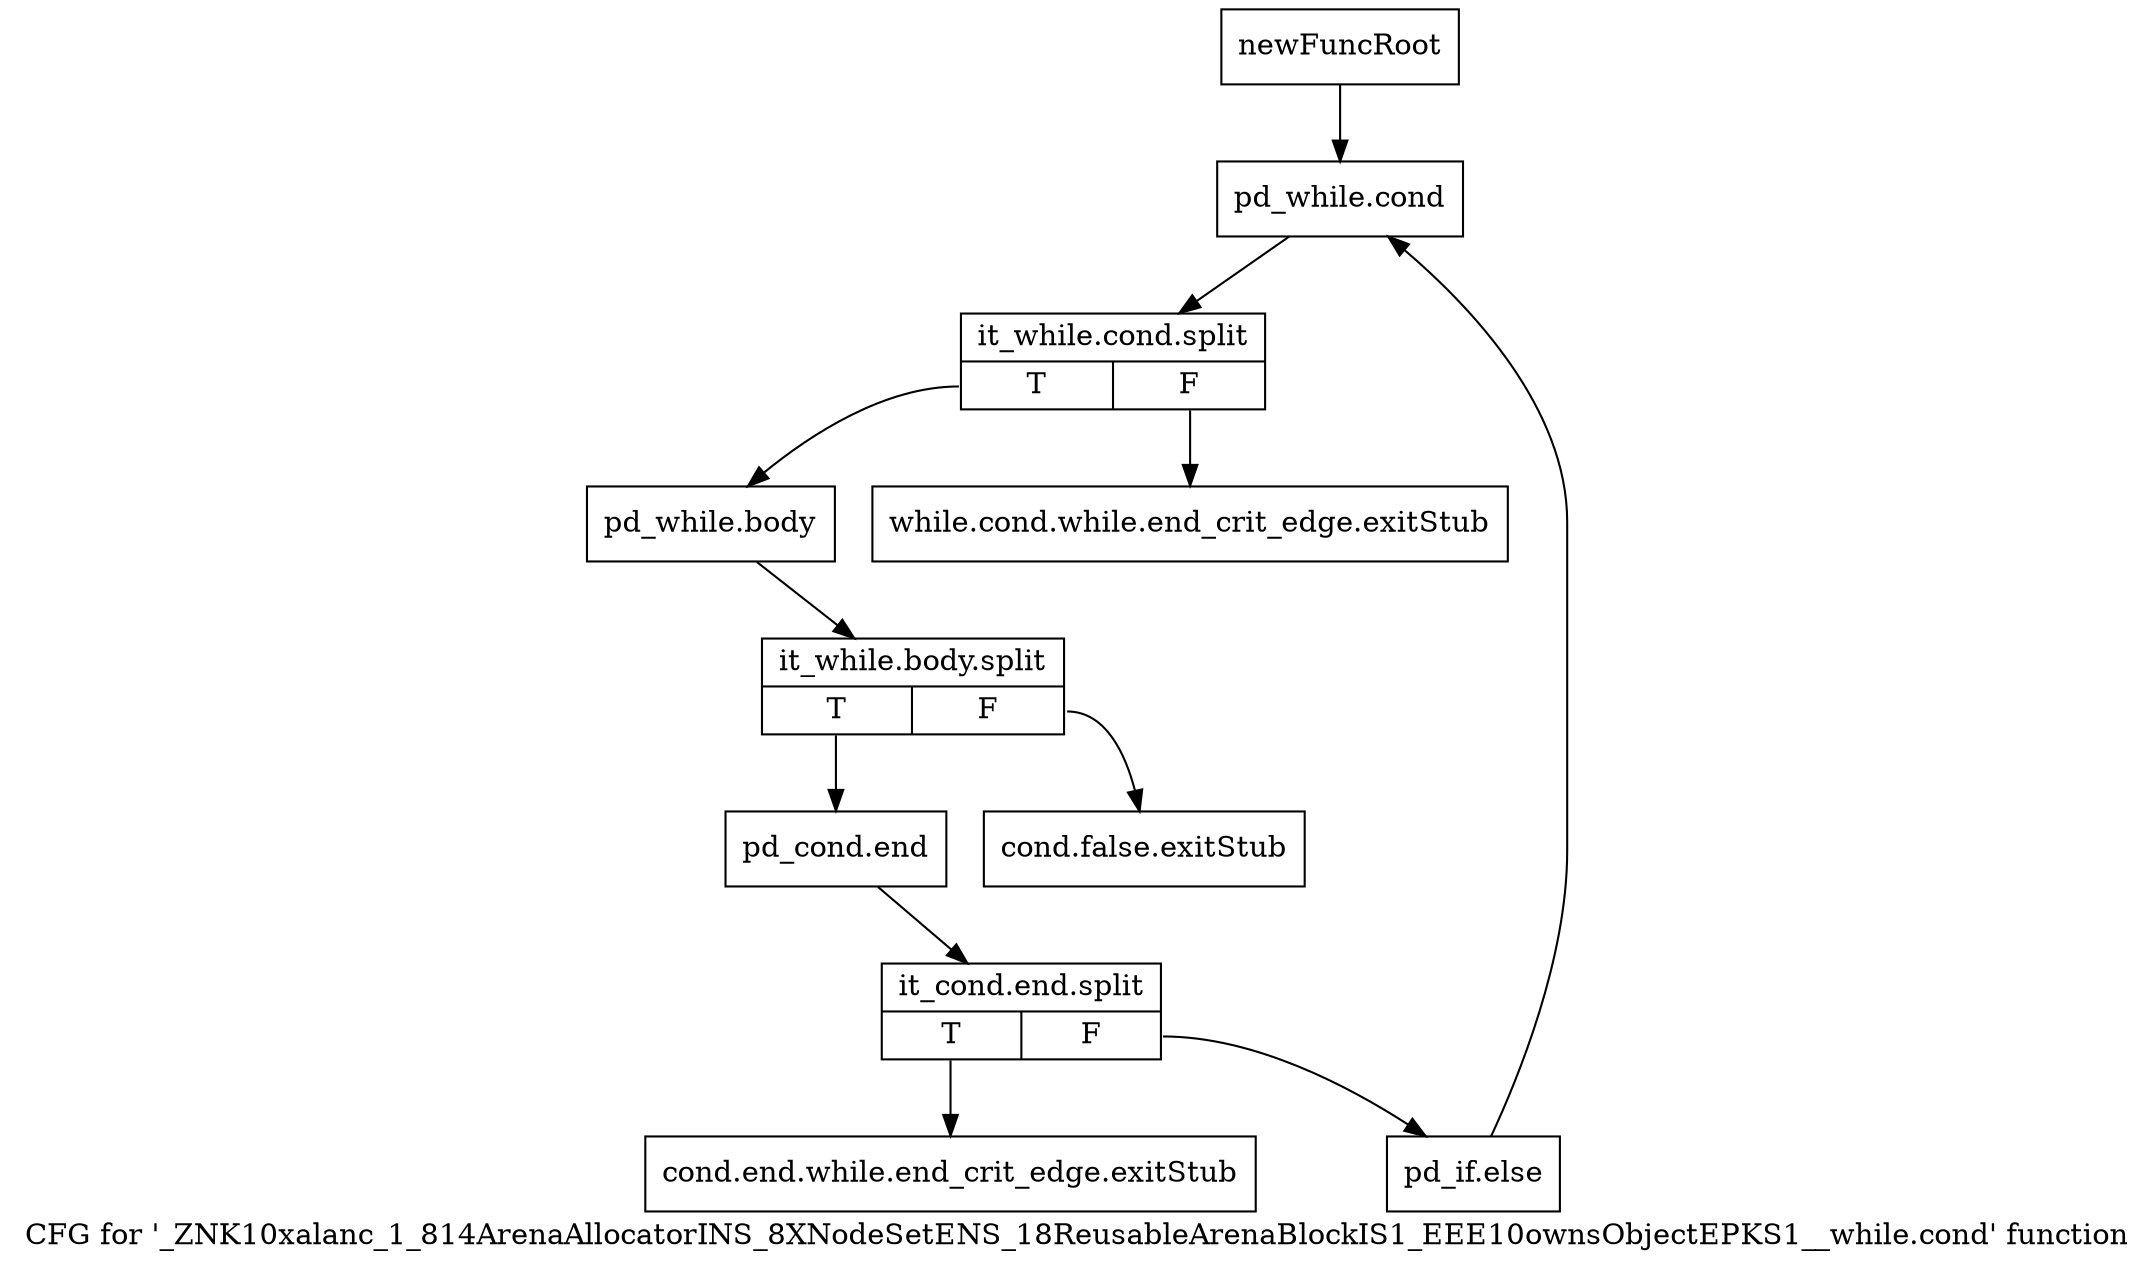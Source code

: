 digraph "CFG for '_ZNK10xalanc_1_814ArenaAllocatorINS_8XNodeSetENS_18ReusableArenaBlockIS1_EEE10ownsObjectEPKS1__while.cond' function" {
	label="CFG for '_ZNK10xalanc_1_814ArenaAllocatorINS_8XNodeSetENS_18ReusableArenaBlockIS1_EEE10ownsObjectEPKS1__while.cond' function";

	Node0x9e013a0 [shape=record,label="{newFuncRoot}"];
	Node0x9e013a0 -> Node0x9e01600;
	Node0x9e013f0 [shape=record,label="{while.cond.while.end_crit_edge.exitStub}"];
	Node0x9e01440 [shape=record,label="{cond.false.exitStub}"];
	Node0x9e01490 [shape=record,label="{cond.end.while.end_crit_edge.exitStub}"];
	Node0x9e01600 [shape=record,label="{pd_while.cond}"];
	Node0x9e01600 -> Node0xd056210;
	Node0xd056210 [shape=record,label="{it_while.cond.split|{<s0>T|<s1>F}}"];
	Node0xd056210:s0 -> Node0x9e01650;
	Node0xd056210:s1 -> Node0x9e013f0;
	Node0x9e01650 [shape=record,label="{pd_while.body}"];
	Node0x9e01650 -> Node0xd0563a0;
	Node0xd0563a0 [shape=record,label="{it_while.body.split|{<s0>T|<s1>F}}"];
	Node0xd0563a0:s0 -> Node0x9e016a0;
	Node0xd0563a0:s1 -> Node0x9e01440;
	Node0x9e016a0 [shape=record,label="{pd_cond.end}"];
	Node0x9e016a0 -> Node0xd056300;
	Node0xd056300 [shape=record,label="{it_cond.end.split|{<s0>T|<s1>F}}"];
	Node0xd056300:s0 -> Node0x9e01490;
	Node0xd056300:s1 -> Node0x9e016f0;
	Node0x9e016f0 [shape=record,label="{pd_if.else}"];
	Node0x9e016f0 -> Node0x9e01600;
}
